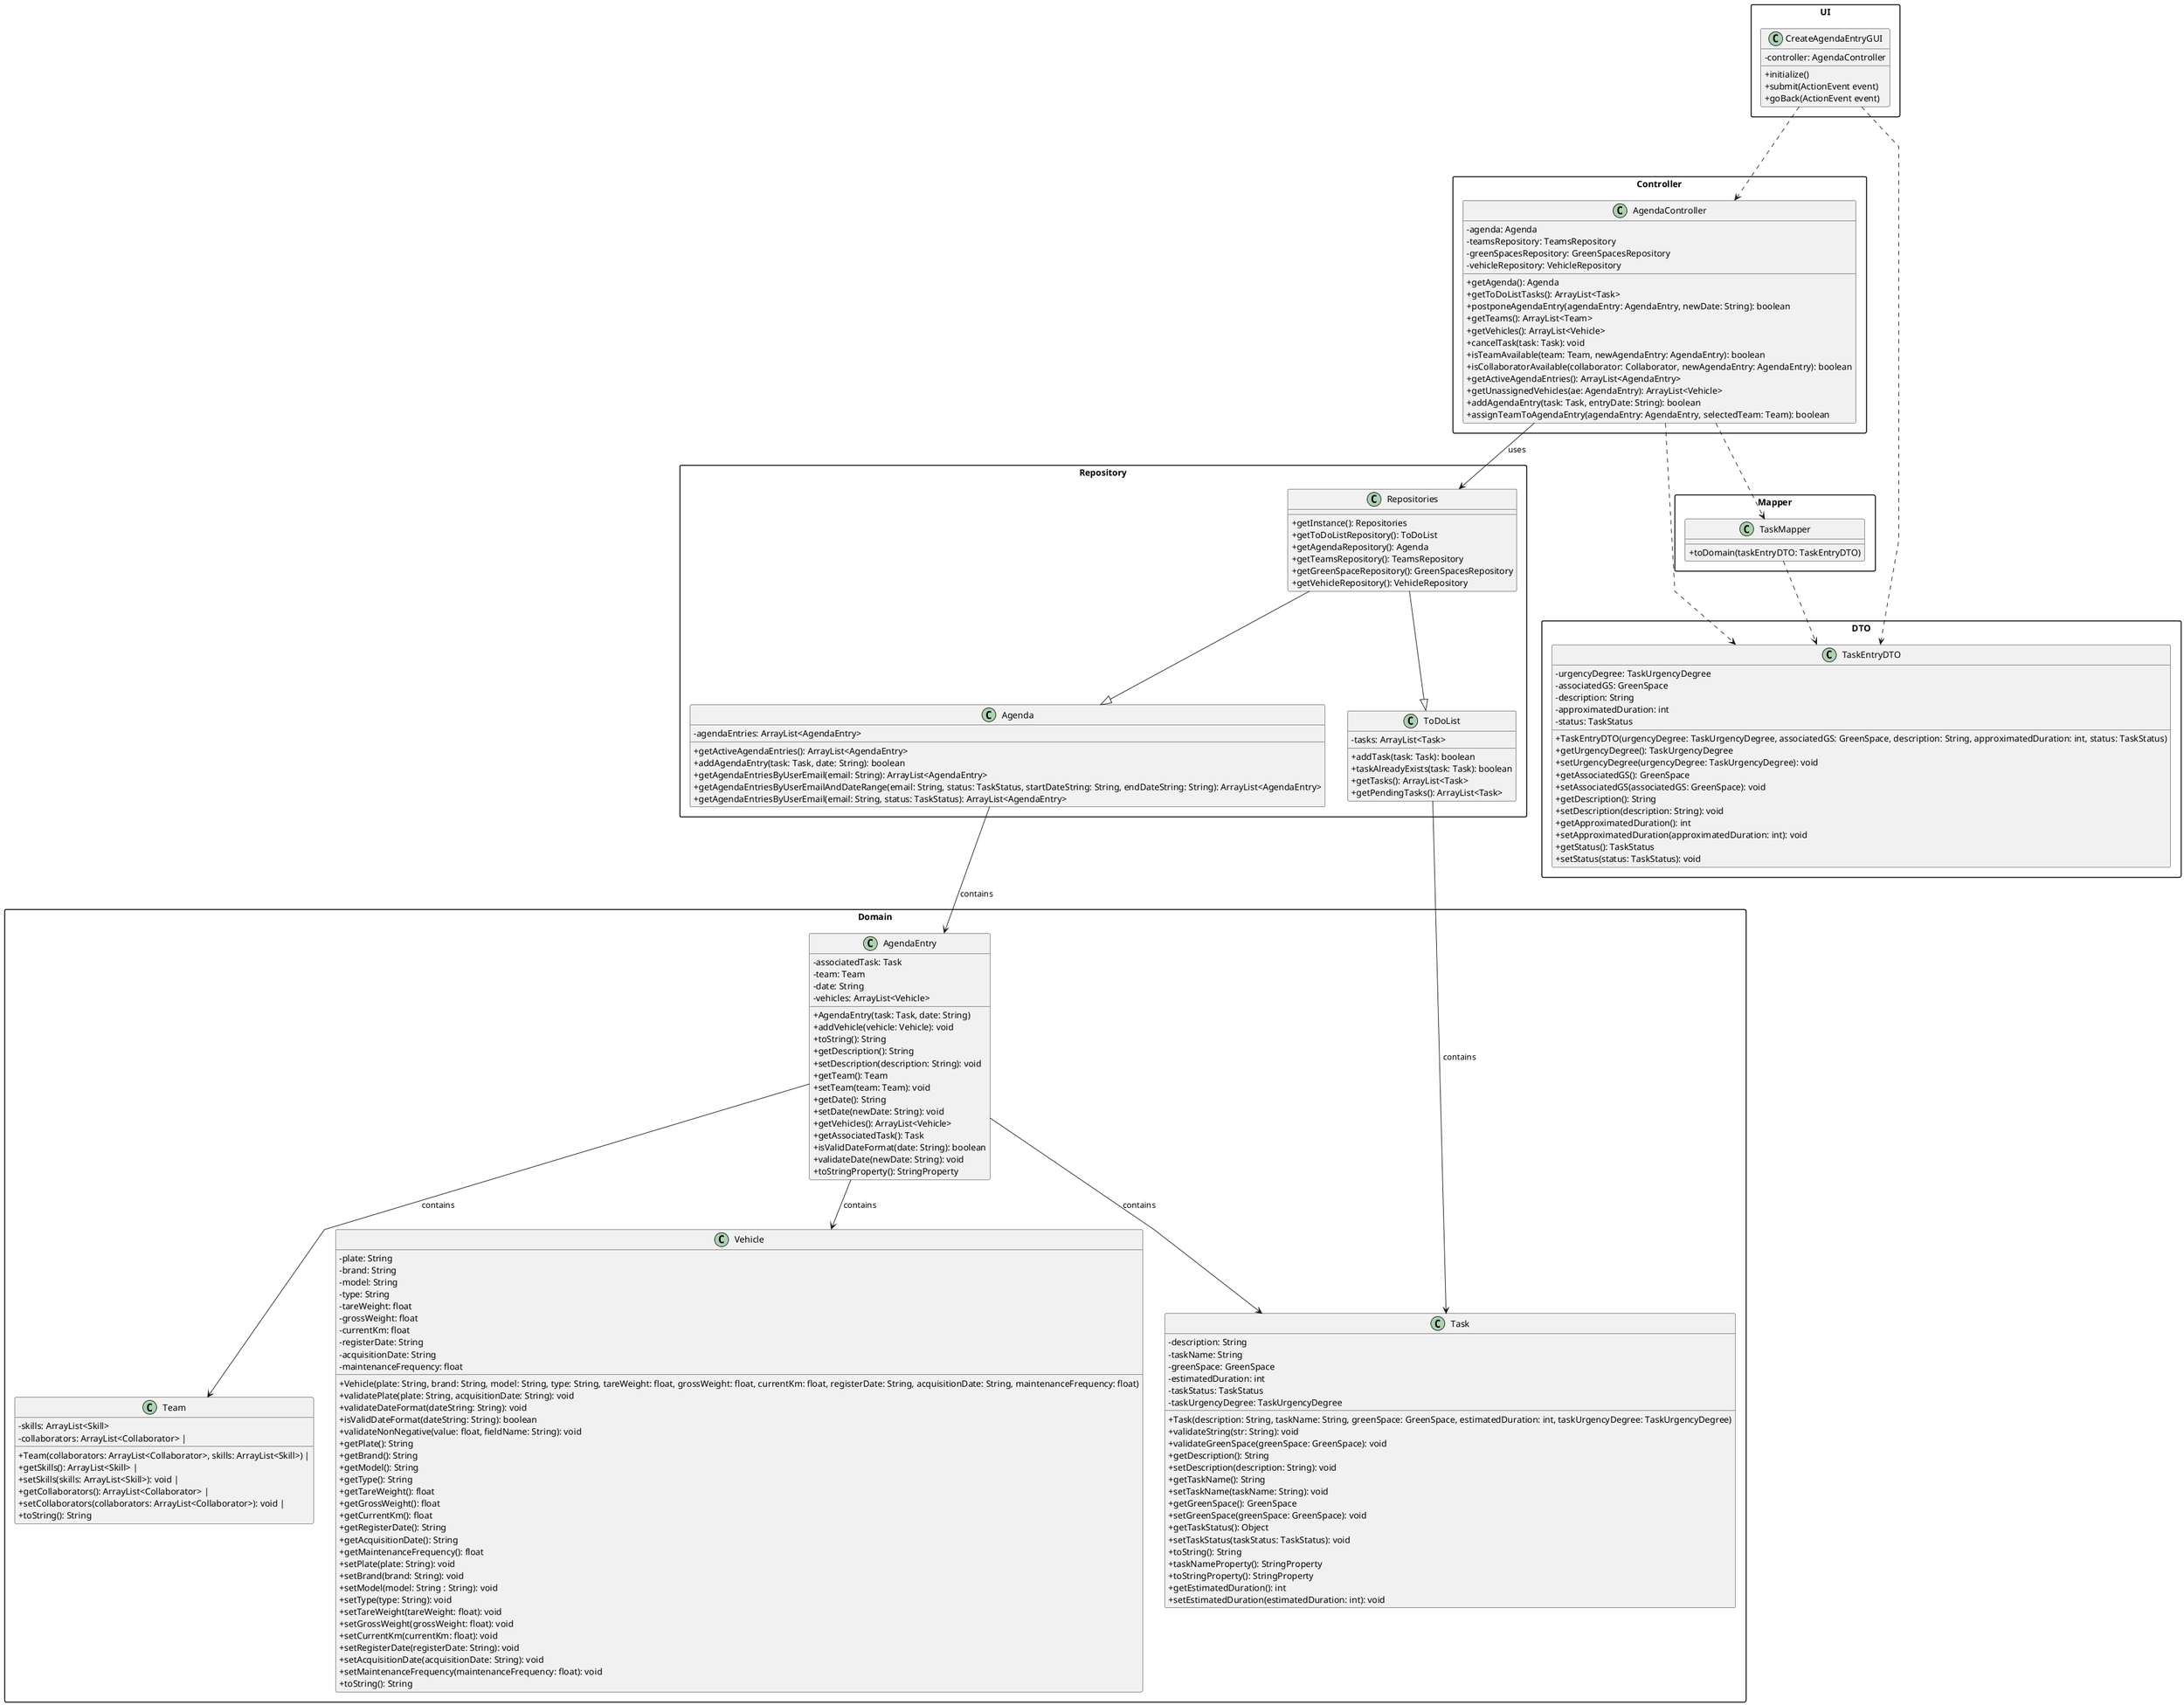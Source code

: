 @startuml
skinparam packageStyle rectangle
skinparam shadowing false
skinparam linetype polyline

skinparam classAttributeIconSize 0

package UI {
class CreateAgendaEntryGUI {
     -controller: AgendaController
            +initialize()
            +submit(ActionEvent event)
            +goBack(ActionEvent event)
}
}

package Controller {
class AgendaController {
     -agenda: Agenda
           -teamsRepository: TeamsRepository
           -greenSpacesRepository: GreenSpacesRepository
           -vehicleRepository: VehicleRepository
           +getAgenda(): Agenda
           +getToDoListTasks(): ArrayList<Task>
           +postponeAgendaEntry(agendaEntry: AgendaEntry, newDate: String): boolean
           +getTeams(): ArrayList<Team>
           +getVehicles(): ArrayList<Vehicle>
           +cancelTask(task: Task): void
           +isTeamAvailable(team: Team, newAgendaEntry: AgendaEntry): boolean
           +isCollaboratorAvailable(collaborator: Collaborator, newAgendaEntry: AgendaEntry): boolean
           +getActiveAgendaEntries(): ArrayList<AgendaEntry>
           +getUnassignedVehicles(ae: AgendaEntry): ArrayList<Vehicle>
           +addAgendaEntry(task: Task, entryDate: String): boolean
           +assignTeamToAgendaEntry(agendaEntry: AgendaEntry, selectedTeam: Team): boolean
   }
}


package Repository {
class Repositories {
 +getInstance(): Repositories
    +getToDoListRepository(): ToDoList
    +getAgendaRepository(): Agenda
    +getTeamsRepository(): TeamsRepository
    +getGreenSpaceRepository(): GreenSpacesRepository
    +getVehicleRepository(): VehicleRepository

}

class ToDoList {
    - tasks: ArrayList<Task>

    + addTask(task: Task): boolean
    + taskAlreadyExists(task: Task): boolean
    + getTasks(): ArrayList<Task>
    + getPendingTasks(): ArrayList<Task>
}



class Agenda {
    -agendaEntries: ArrayList<AgendaEntry>
    +getActiveAgendaEntries(): ArrayList<AgendaEntry>
    +addAgendaEntry(task: Task, date: String): boolean
    +getAgendaEntriesByUserEmail(email: String): ArrayList<AgendaEntry>
    +getAgendaEntriesByUserEmailAndDateRange(email: String, status: TaskStatus, startDateString: String, endDateString: String): ArrayList<AgendaEntry>
    +getAgendaEntriesByUserEmail(email: String, status: TaskStatus): ArrayList<AgendaEntry>
    }
}

package Domain {
class AgendaEntry {
     -associatedTask: Task
            -team: Team
            -date: String
            -vehicles: ArrayList<Vehicle>
            +AgendaEntry(task: Task, date: String)
            +addVehicle(vehicle: Vehicle): void
            +toString(): String
            +getDescription(): String
            +setDescription(description: String): void
            +getTeam(): Team
            +setTeam(team: Team): void
            +getDate(): String
            +setDate(newDate: String): void
            +getVehicles(): ArrayList<Vehicle>
            +getAssociatedTask(): Task
            +isValidDateFormat(date: String): boolean
            +validateDate(newDate: String): void
            +toStringProperty(): StringProperty
    }

class Task {
   -description: String
          -taskName: String
          -greenSpace: GreenSpace
          -estimatedDuration: int
          -taskStatus: TaskStatus
          -taskUrgencyDegree: TaskUrgencyDegree
          +Task(description: String, taskName: String, greenSpace: GreenSpace, estimatedDuration: int, taskUrgencyDegree: TaskUrgencyDegree)
          +validateString(str: String): void
          +validateGreenSpace(greenSpace: GreenSpace): void
          +getDescription(): String
          +setDescription(description: String): void
          +getTaskName(): String
          +setTaskName(taskName: String): void
          +getGreenSpace(): GreenSpace
          +setGreenSpace(greenSpace: GreenSpace): void
          +getTaskStatus(): Object
          +setTaskStatus(taskStatus: TaskStatus): void
          +toString(): String
          +taskNameProperty(): StringProperty
          +toStringProperty(): StringProperty
          +getEstimatedDuration(): int
          +setEstimatedDuration(estimatedDuration: int): void

}

class Team {
- skills: ArrayList<Skill>
- collaborators: ArrayList<Collaborator> |
+ Team(collaborators: ArrayList<Collaborator>, skills: ArrayList<Skill>) |
+ getSkills(): ArrayList<Skill> |
+ setSkills(skills: ArrayList<Skill>): void |
+ getCollaborators(): ArrayList<Collaborator> |
+ setCollaborators(collaborators: ArrayList<Collaborator>): void |
+ toString(): String

}

class Vehicle {
-plate: String
        -brand: String
        -model: String
        -type: String
        -tareWeight: float
        -grossWeight: float
        -currentKm: float
        -registerDate: String
        -acquisitionDate: String
        -maintenanceFrequency: float
        +Vehicle(plate: String, brand: String, model: String, type: String, tareWeight: float, grossWeight: float, currentKm: float, registerDate: String, acquisitionDate: String, maintenanceFrequency: float)
        +validatePlate(plate: String, acquisitionDate: String): void
        +validateDateFormat(dateString: String): void
        +isValidDateFormat(dateString: String): boolean
        +validateNonNegative(value: float, fieldName: String): void
        +getPlate(): String
        +getBrand(): String
        +getModel(): String
        +getType(): String
        +getTareWeight(): float
        +getGrossWeight(): float
        +getCurrentKm(): float
        +getRegisterDate(): String
        +getAcquisitionDate(): String
        +getMaintenanceFrequency(): float
        +setPlate(plate: String): void
        +setBrand(brand: String): void
        +setModel(model: String : String): void
        +setType(type: String): void
        +setTareWeight(tareWeight: float): void
        +setGrossWeight(grossWeight: float): void
        +setCurrentKm(currentKm: float): void
        +setRegisterDate(registerDate: String): void
        +setAcquisitionDate(acquisitionDate: String): void
        +setMaintenanceFrequency(maintenanceFrequency: float): void
        +toString(): String
}
}

package DTO {
class TaskEntryDTO {
    -urgencyDegree: TaskUrgencyDegree
    -associatedGS: GreenSpace
    -description: String
    -approximatedDuration: int
    -status: TaskStatus
    +TaskEntryDTO(urgencyDegree: TaskUrgencyDegree, associatedGS: GreenSpace, description: String, approximatedDuration: int, status: TaskStatus)
    +getUrgencyDegree(): TaskUrgencyDegree
    +setUrgencyDegree(urgencyDegree: TaskUrgencyDegree): void
    +getAssociatedGS(): GreenSpace
    +setAssociatedGS(associatedGS: GreenSpace): void
    +getDescription(): String
    +setDescription(description: String): void
    +getApproximatedDuration(): int
    +setApproximatedDuration(approximatedDuration: int): void
    +getStatus(): TaskStatus
    +setStatus(status: TaskStatus): void

}
}
package Mapper {
class TaskMapper{
+ toDomain(taskEntryDTO: TaskEntryDTO)

}
}

CreateAgendaEntryGUI ...> AgendaController
AgendaController --> Repositories : uses
Repositories --|> ToDoList
Repositories --|> Agenda
ToDoList --> Task : contains
Agenda --> AgendaEntry : contains
AgendaEntry --> Task : contains
AgendaEntry --> Vehicle : contains
AgendaEntry --> Team : contains
AgendaController ..> TaskEntryDTO
AgendaController ..> TaskMapper
TaskMapper ..> TaskEntryDTO
CreateAgendaEntryGUI ..> TaskEntryDTO


@enduml
